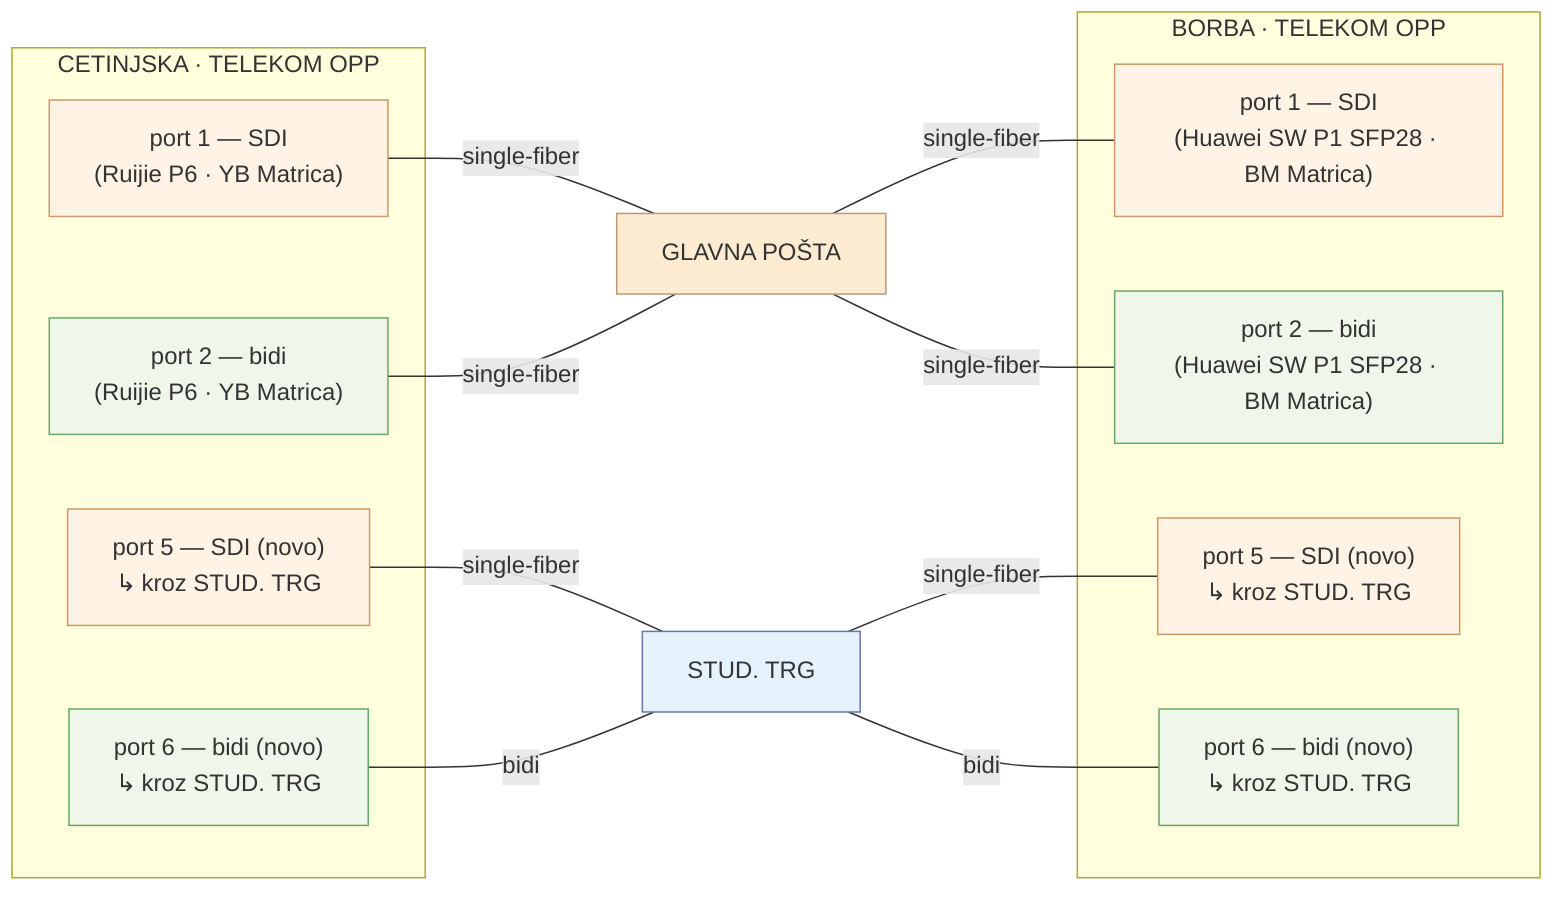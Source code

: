 flowchart LR

%% LOKACIJE
subgraph CET["CETINJSKA · TELEKOM OPP"]
direction TB
  CET1["port 1 — SDI\n(Ruijie P6 · YB Matrica)"]:::sdi
  CET2["port 2 — bidi\n(Ruijie P6 · YB Matrica)"]:::bidi
  CET5["port 5 — SDI (novo)\n↳ kroz STUD. TRG"]:::sdi
  CET6["port 6 — bidi (novo)\n↳ kroz STUD. TRG"]:::bidi
end

subgraph BOR["BORBA · TELEKOM OPP"]
direction TB
  BOR1["port 1 — SDI\n(Huawei SW P1 SFP28 · BM Matrica)"]:::sdi
  BOR2["port 2 — bidi\n(Huawei SW P1 SFP28 · BM Matrica)"]:::bidi
  BOR5["port 5 — SDI (novo)\n↳ kroz STUD. TRG"]:::sdi
  BOR6["port 6 — bidi (novo)\n↳ kroz STUD. TRG"]:::bidi
end

%% TRANZITNI ČVOROVI
GP["GLAVNA POŠTA"]:::gp
ST["STUD. TRG"]:::st

%% VEZE — SINGLE-FIBER
CET1 ---|"single-fiber"| GP ---|"single-fiber"| BOR1
CET2 ---|"single-fiber"| GP ---|"single-fiber"| BOR2

CET5 ---|"single-fiber"| ST ---|"single-fiber"| BOR5

%% VEZE — BIDI (2 vlakna / port-par)
CET6 -- "bidi" --- ST -- "bidi" --- BOR6

%% STILOVI
classDef sdi fill:#fff3e6,stroke:#c96,stroke-width:1px;
classDef free fill:#f7f7f7,stroke:#bbb,stroke-width:1px,stroke-dasharray:3 2;
classDef gp fill:#fdebd2,stroke:#b97,stroke-width:1px;
classDef st fill:#e5f1fb,stroke:#67a,stroke-width:1px;
classDef bidi fill:#eef7e9,stroke:#6a6,stroke-width:1px;